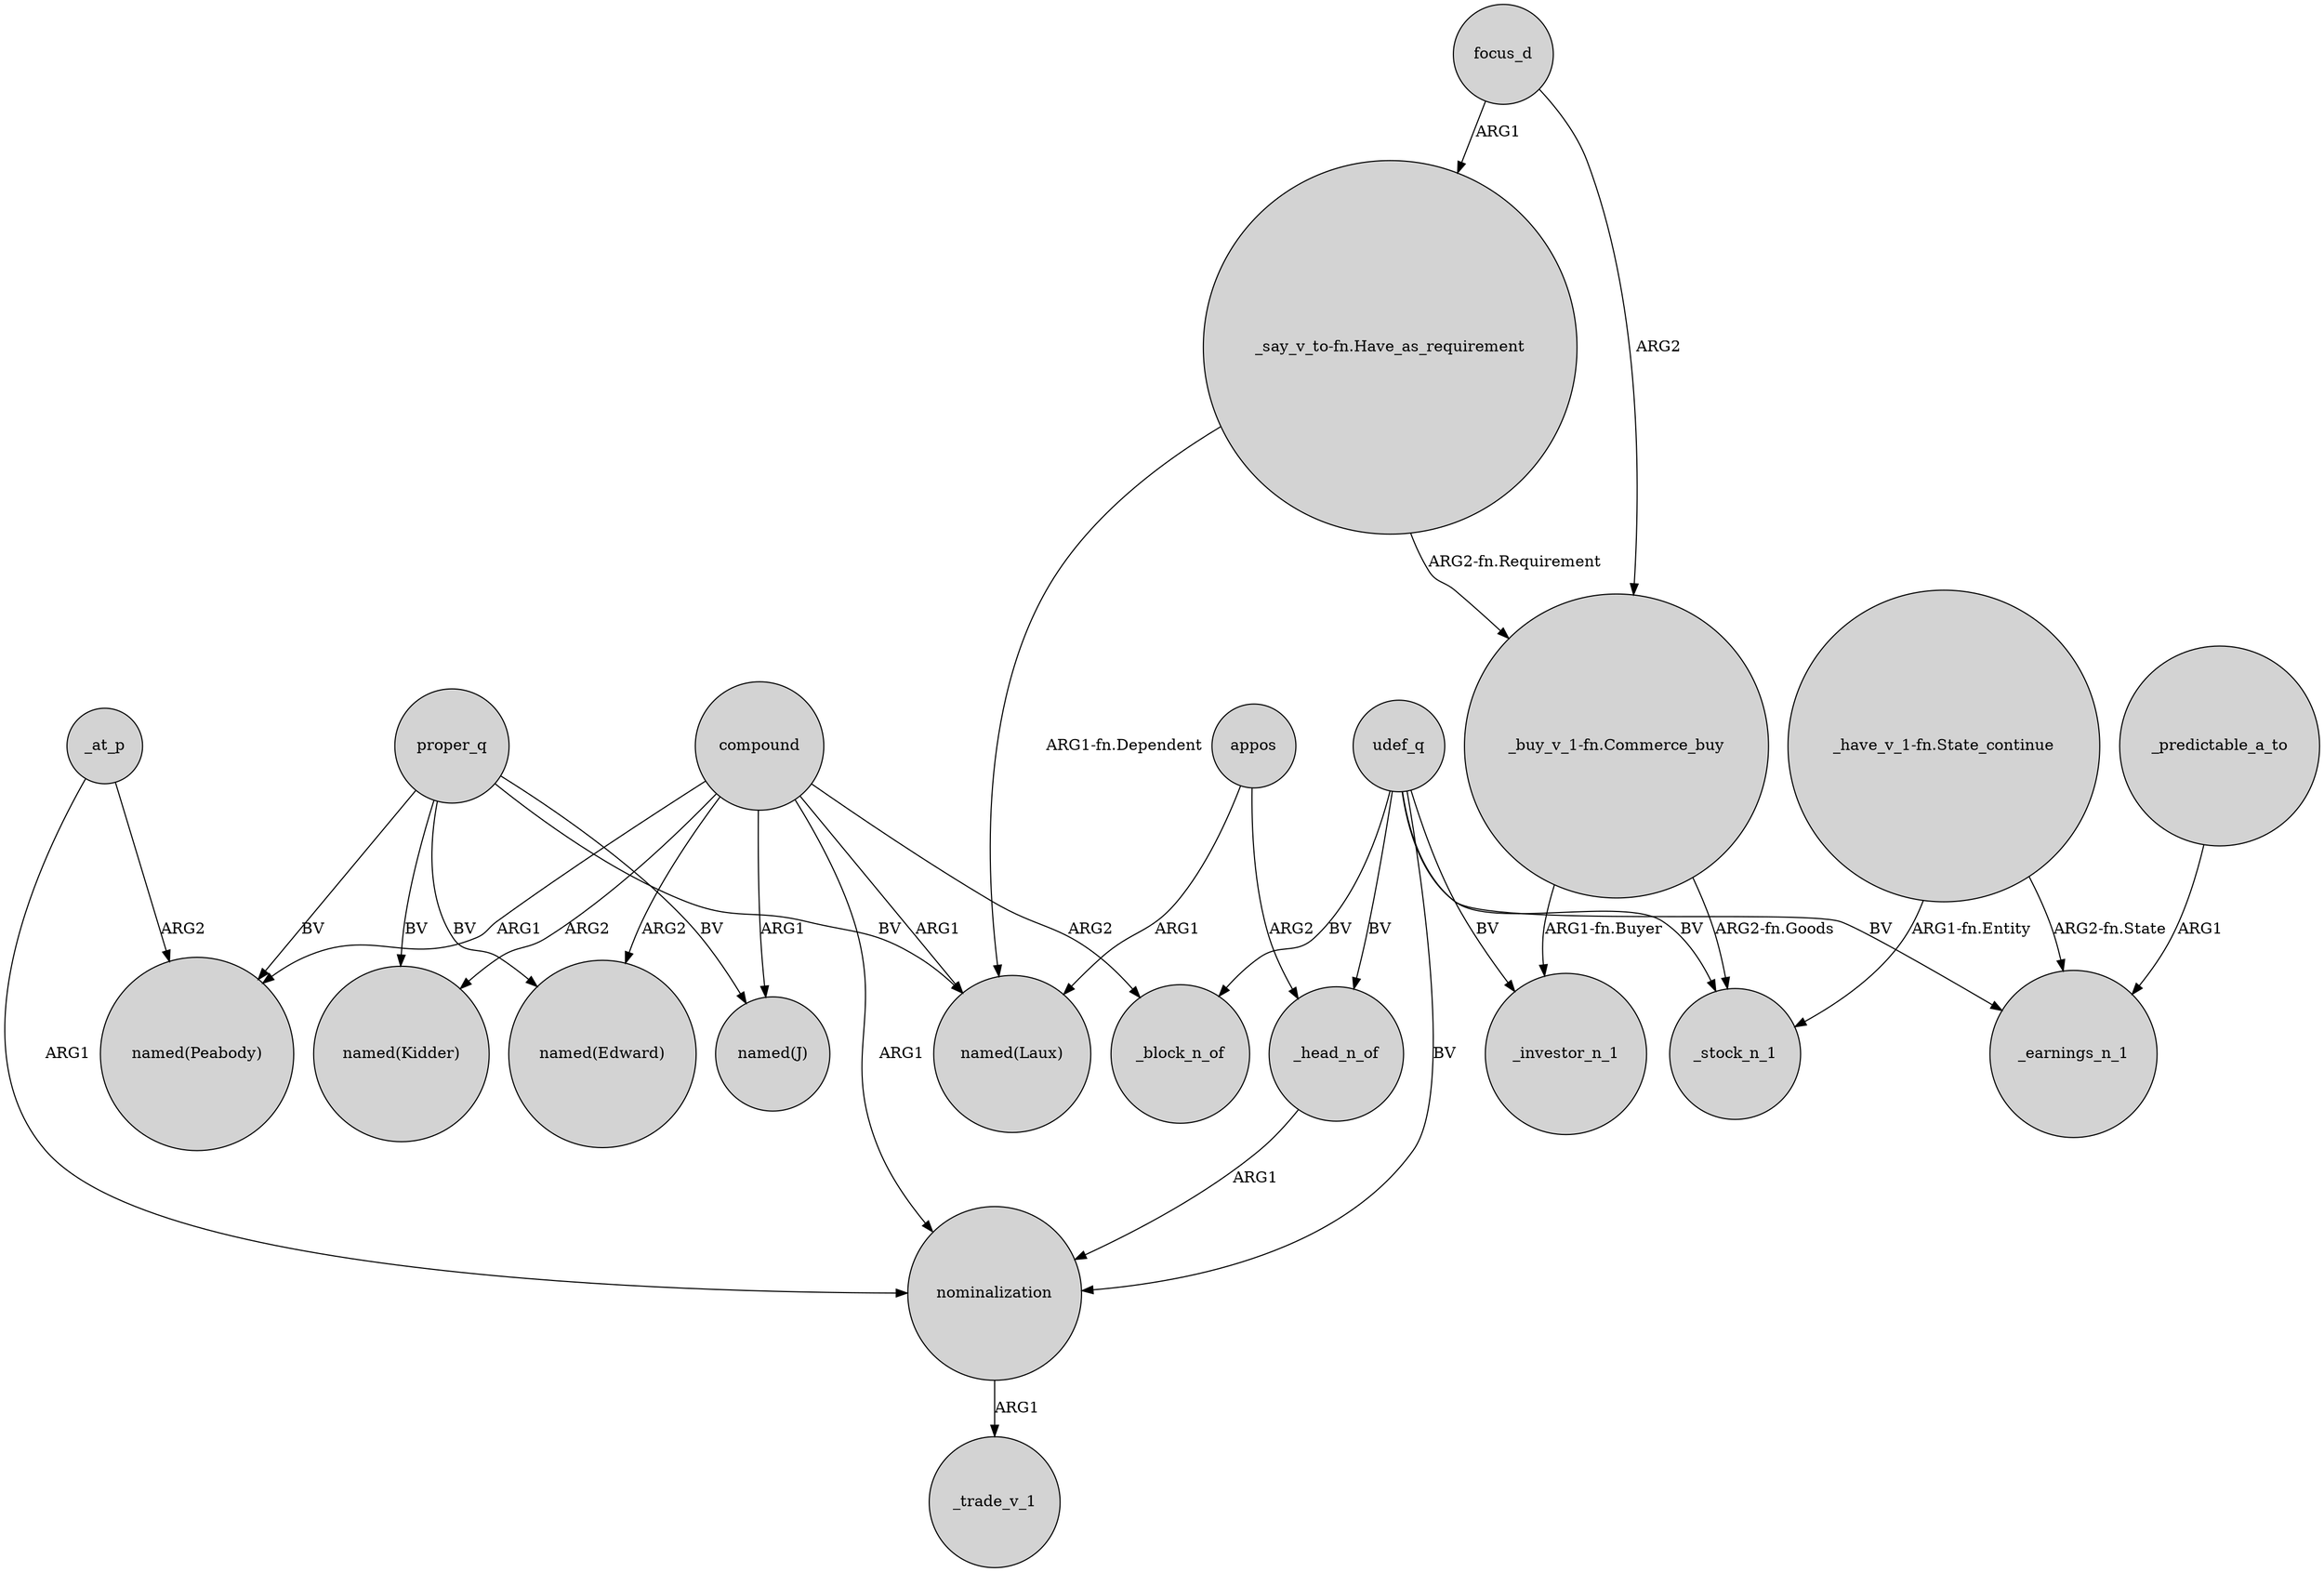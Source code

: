 digraph {
	node [shape=circle style=filled]
	_head_n_of -> nominalization [label=ARG1]
	focus_d -> "_buy_v_1-fn.Commerce_buy" [label=ARG2]
	"_have_v_1-fn.State_continue" -> _earnings_n_1 [label="ARG2-fn.State"]
	"_buy_v_1-fn.Commerce_buy" -> _stock_n_1 [label="ARG2-fn.Goods"]
	compound -> "named(Peabody)" [label=ARG1]
	proper_q -> "named(Peabody)" [label=BV]
	compound -> "named(J)" [label=ARG1]
	focus_d -> "_say_v_to-fn.Have_as_requirement" [label=ARG1]
	udef_q -> nominalization [label=BV]
	compound -> "named(Edward)" [label=ARG2]
	"_say_v_to-fn.Have_as_requirement" -> "_buy_v_1-fn.Commerce_buy" [label="ARG2-fn.Requirement"]
	udef_q -> _head_n_of [label=BV]
	"_buy_v_1-fn.Commerce_buy" -> _investor_n_1 [label="ARG1-fn.Buyer"]
	compound -> nominalization [label=ARG1]
	udef_q -> _stock_n_1 [label=BV]
	compound -> _block_n_of [label=ARG2]
	_at_p -> nominalization [label=ARG1]
	udef_q -> _earnings_n_1 [label=BV]
	appos -> "named(Laux)" [label=ARG1]
	compound -> "named(Kidder)" [label=ARG2]
	_at_p -> "named(Peabody)" [label=ARG2]
	udef_q -> _block_n_of [label=BV]
	_predictable_a_to -> _earnings_n_1 [label=ARG1]
	compound -> "named(Laux)" [label=ARG1]
	"_say_v_to-fn.Have_as_requirement" -> "named(Laux)" [label="ARG1-fn.Dependent"]
	proper_q -> "named(Edward)" [label=BV]
	udef_q -> _investor_n_1 [label=BV]
	proper_q -> "named(J)" [label=BV]
	appos -> _head_n_of [label=ARG2]
	proper_q -> "named(Kidder)" [label=BV]
	proper_q -> "named(Laux)" [label=BV]
	"_have_v_1-fn.State_continue" -> _stock_n_1 [label="ARG1-fn.Entity"]
	nominalization -> _trade_v_1 [label=ARG1]
}
